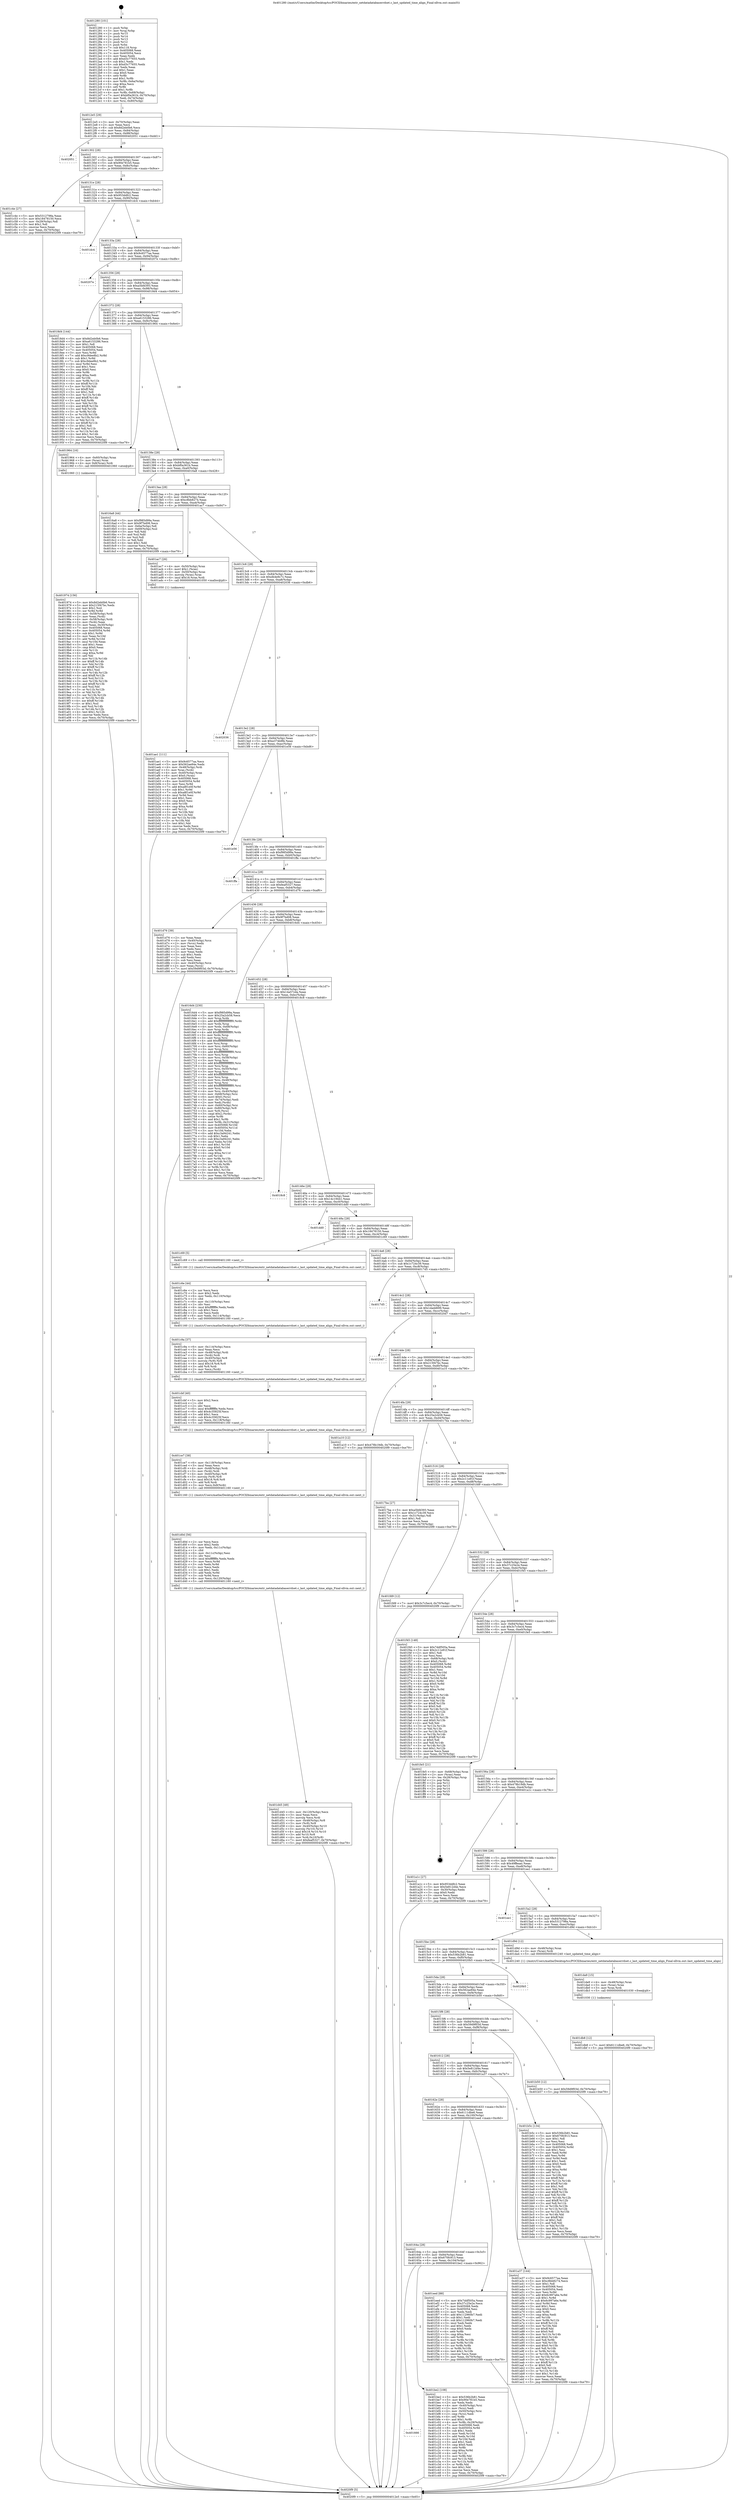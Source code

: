 digraph "0x401280" {
  label = "0x401280 (/mnt/c/Users/mathe/Desktop/tcc/POCII/binaries/extr_netdatadatabaserrdset.c_last_updated_time_align_Final-ollvm.out::main(0))"
  labelloc = "t"
  node[shape=record]

  Entry [label="",width=0.3,height=0.3,shape=circle,fillcolor=black,style=filled]
  "0x4012e5" [label="{
     0x4012e5 [29]\l
     | [instrs]\l
     &nbsp;&nbsp;0x4012e5 \<+3\>: mov -0x70(%rbp),%eax\l
     &nbsp;&nbsp;0x4012e8 \<+2\>: mov %eax,%ecx\l
     &nbsp;&nbsp;0x4012ea \<+6\>: sub $0x8d2eb0b6,%ecx\l
     &nbsp;&nbsp;0x4012f0 \<+6\>: mov %eax,-0x84(%rbp)\l
     &nbsp;&nbsp;0x4012f6 \<+6\>: mov %ecx,-0x88(%rbp)\l
     &nbsp;&nbsp;0x4012fc \<+6\>: je 0000000000402051 \<main+0xdd1\>\l
  }"]
  "0x402051" [label="{
     0x402051\l
  }", style=dashed]
  "0x401302" [label="{
     0x401302 [28]\l
     | [instrs]\l
     &nbsp;&nbsp;0x401302 \<+5\>: jmp 0000000000401307 \<main+0x87\>\l
     &nbsp;&nbsp;0x401307 \<+6\>: mov -0x84(%rbp),%eax\l
     &nbsp;&nbsp;0x40130d \<+5\>: sub $0x90e781b5,%eax\l
     &nbsp;&nbsp;0x401312 \<+6\>: mov %eax,-0x8c(%rbp)\l
     &nbsp;&nbsp;0x401318 \<+6\>: je 0000000000401c4e \<main+0x9ce\>\l
  }"]
  Exit [label="",width=0.3,height=0.3,shape=circle,fillcolor=black,style=filled,peripheries=2]
  "0x401c4e" [label="{
     0x401c4e [27]\l
     | [instrs]\l
     &nbsp;&nbsp;0x401c4e \<+5\>: mov $0x5312798a,%eax\l
     &nbsp;&nbsp;0x401c53 \<+5\>: mov $0x18478150,%ecx\l
     &nbsp;&nbsp;0x401c58 \<+3\>: mov -0x29(%rbp),%dl\l
     &nbsp;&nbsp;0x401c5b \<+3\>: test $0x1,%dl\l
     &nbsp;&nbsp;0x401c5e \<+3\>: cmovne %ecx,%eax\l
     &nbsp;&nbsp;0x401c61 \<+3\>: mov %eax,-0x70(%rbp)\l
     &nbsp;&nbsp;0x401c64 \<+5\>: jmp 00000000004020f9 \<main+0xe79\>\l
  }"]
  "0x40131e" [label="{
     0x40131e [28]\l
     | [instrs]\l
     &nbsp;&nbsp;0x40131e \<+5\>: jmp 0000000000401323 \<main+0xa3\>\l
     &nbsp;&nbsp;0x401323 \<+6\>: mov -0x84(%rbp),%eax\l
     &nbsp;&nbsp;0x401329 \<+5\>: sub $0x953ddfc2,%eax\l
     &nbsp;&nbsp;0x40132e \<+6\>: mov %eax,-0x90(%rbp)\l
     &nbsp;&nbsp;0x401334 \<+6\>: je 0000000000401dc4 \<main+0xb44\>\l
  }"]
  "0x401db8" [label="{
     0x401db8 [12]\l
     | [instrs]\l
     &nbsp;&nbsp;0x401db8 \<+7\>: movl $0x6111dbe6,-0x70(%rbp)\l
     &nbsp;&nbsp;0x401dbf \<+5\>: jmp 00000000004020f9 \<main+0xe79\>\l
  }"]
  "0x401dc4" [label="{
     0x401dc4\l
  }", style=dashed]
  "0x40133a" [label="{
     0x40133a [28]\l
     | [instrs]\l
     &nbsp;&nbsp;0x40133a \<+5\>: jmp 000000000040133f \<main+0xbf\>\l
     &nbsp;&nbsp;0x40133f \<+6\>: mov -0x84(%rbp),%eax\l
     &nbsp;&nbsp;0x401345 \<+5\>: sub $0x9c6577aa,%eax\l
     &nbsp;&nbsp;0x40134a \<+6\>: mov %eax,-0x94(%rbp)\l
     &nbsp;&nbsp;0x401350 \<+6\>: je 000000000040207e \<main+0xdfe\>\l
  }"]
  "0x401da9" [label="{
     0x401da9 [15]\l
     | [instrs]\l
     &nbsp;&nbsp;0x401da9 \<+4\>: mov -0x48(%rbp),%rax\l
     &nbsp;&nbsp;0x401dad \<+3\>: mov (%rax),%rax\l
     &nbsp;&nbsp;0x401db0 \<+3\>: mov %rax,%rdi\l
     &nbsp;&nbsp;0x401db3 \<+5\>: call 0000000000401030 \<free@plt\>\l
     | [calls]\l
     &nbsp;&nbsp;0x401030 \{1\} (unknown)\l
  }"]
  "0x40207e" [label="{
     0x40207e\l
  }", style=dashed]
  "0x401356" [label="{
     0x401356 [28]\l
     | [instrs]\l
     &nbsp;&nbsp;0x401356 \<+5\>: jmp 000000000040135b \<main+0xdb\>\l
     &nbsp;&nbsp;0x40135b \<+6\>: mov -0x84(%rbp),%eax\l
     &nbsp;&nbsp;0x401361 \<+5\>: sub $0xa5bfd393,%eax\l
     &nbsp;&nbsp;0x401366 \<+6\>: mov %eax,-0x98(%rbp)\l
     &nbsp;&nbsp;0x40136c \<+6\>: je 00000000004018d4 \<main+0x654\>\l
  }"]
  "0x401d45" [label="{
     0x401d45 [49]\l
     | [instrs]\l
     &nbsp;&nbsp;0x401d45 \<+6\>: mov -0x120(%rbp),%ecx\l
     &nbsp;&nbsp;0x401d4b \<+3\>: imul %eax,%ecx\l
     &nbsp;&nbsp;0x401d4e \<+3\>: movslq %ecx,%rdi\l
     &nbsp;&nbsp;0x401d51 \<+4\>: mov -0x48(%rbp),%r8\l
     &nbsp;&nbsp;0x401d55 \<+3\>: mov (%r8),%r8\l
     &nbsp;&nbsp;0x401d58 \<+4\>: mov -0x40(%rbp),%r10\l
     &nbsp;&nbsp;0x401d5c \<+3\>: movslq (%r10),%r10\l
     &nbsp;&nbsp;0x401d5f \<+4\>: imul $0x18,%r10,%r10\l
     &nbsp;&nbsp;0x401d63 \<+3\>: add %r10,%r8\l
     &nbsp;&nbsp;0x401d66 \<+4\>: mov %rdi,0x10(%r8)\l
     &nbsp;&nbsp;0x401d6a \<+7\>: movl $0xfeaf5327,-0x70(%rbp)\l
     &nbsp;&nbsp;0x401d71 \<+5\>: jmp 00000000004020f9 \<main+0xe79\>\l
  }"]
  "0x4018d4" [label="{
     0x4018d4 [144]\l
     | [instrs]\l
     &nbsp;&nbsp;0x4018d4 \<+5\>: mov $0x8d2eb0b6,%eax\l
     &nbsp;&nbsp;0x4018d9 \<+5\>: mov $0xa6153286,%ecx\l
     &nbsp;&nbsp;0x4018de \<+2\>: mov $0x1,%dl\l
     &nbsp;&nbsp;0x4018e0 \<+7\>: mov 0x405068,%esi\l
     &nbsp;&nbsp;0x4018e7 \<+7\>: mov 0x405054,%edi\l
     &nbsp;&nbsp;0x4018ee \<+3\>: mov %esi,%r8d\l
     &nbsp;&nbsp;0x4018f1 \<+7\>: add $0xc9dee8b2,%r8d\l
     &nbsp;&nbsp;0x4018f8 \<+4\>: sub $0x1,%r8d\l
     &nbsp;&nbsp;0x4018fc \<+7\>: sub $0xc9dee8b2,%r8d\l
     &nbsp;&nbsp;0x401903 \<+4\>: imul %r8d,%esi\l
     &nbsp;&nbsp;0x401907 \<+3\>: and $0x1,%esi\l
     &nbsp;&nbsp;0x40190a \<+3\>: cmp $0x0,%esi\l
     &nbsp;&nbsp;0x40190d \<+4\>: sete %r9b\l
     &nbsp;&nbsp;0x401911 \<+3\>: cmp $0xa,%edi\l
     &nbsp;&nbsp;0x401914 \<+4\>: setl %r10b\l
     &nbsp;&nbsp;0x401918 \<+3\>: mov %r9b,%r11b\l
     &nbsp;&nbsp;0x40191b \<+4\>: xor $0xff,%r11b\l
     &nbsp;&nbsp;0x40191f \<+3\>: mov %r10b,%bl\l
     &nbsp;&nbsp;0x401922 \<+3\>: xor $0xff,%bl\l
     &nbsp;&nbsp;0x401925 \<+3\>: xor $0x1,%dl\l
     &nbsp;&nbsp;0x401928 \<+3\>: mov %r11b,%r14b\l
     &nbsp;&nbsp;0x40192b \<+4\>: and $0xff,%r14b\l
     &nbsp;&nbsp;0x40192f \<+3\>: and %dl,%r9b\l
     &nbsp;&nbsp;0x401932 \<+3\>: mov %bl,%r15b\l
     &nbsp;&nbsp;0x401935 \<+4\>: and $0xff,%r15b\l
     &nbsp;&nbsp;0x401939 \<+3\>: and %dl,%r10b\l
     &nbsp;&nbsp;0x40193c \<+3\>: or %r9b,%r14b\l
     &nbsp;&nbsp;0x40193f \<+3\>: or %r10b,%r15b\l
     &nbsp;&nbsp;0x401942 \<+3\>: xor %r15b,%r14b\l
     &nbsp;&nbsp;0x401945 \<+3\>: or %bl,%r11b\l
     &nbsp;&nbsp;0x401948 \<+4\>: xor $0xff,%r11b\l
     &nbsp;&nbsp;0x40194c \<+3\>: or $0x1,%dl\l
     &nbsp;&nbsp;0x40194f \<+3\>: and %dl,%r11b\l
     &nbsp;&nbsp;0x401952 \<+3\>: or %r11b,%r14b\l
     &nbsp;&nbsp;0x401955 \<+4\>: test $0x1,%r14b\l
     &nbsp;&nbsp;0x401959 \<+3\>: cmovne %ecx,%eax\l
     &nbsp;&nbsp;0x40195c \<+3\>: mov %eax,-0x70(%rbp)\l
     &nbsp;&nbsp;0x40195f \<+5\>: jmp 00000000004020f9 \<main+0xe79\>\l
  }"]
  "0x401372" [label="{
     0x401372 [28]\l
     | [instrs]\l
     &nbsp;&nbsp;0x401372 \<+5\>: jmp 0000000000401377 \<main+0xf7\>\l
     &nbsp;&nbsp;0x401377 \<+6\>: mov -0x84(%rbp),%eax\l
     &nbsp;&nbsp;0x40137d \<+5\>: sub $0xa6153286,%eax\l
     &nbsp;&nbsp;0x401382 \<+6\>: mov %eax,-0x9c(%rbp)\l
     &nbsp;&nbsp;0x401388 \<+6\>: je 0000000000401964 \<main+0x6e4\>\l
  }"]
  "0x401d0d" [label="{
     0x401d0d [56]\l
     | [instrs]\l
     &nbsp;&nbsp;0x401d0d \<+2\>: xor %ecx,%ecx\l
     &nbsp;&nbsp;0x401d0f \<+5\>: mov $0x2,%edx\l
     &nbsp;&nbsp;0x401d14 \<+6\>: mov %edx,-0x11c(%rbp)\l
     &nbsp;&nbsp;0x401d1a \<+1\>: cltd\l
     &nbsp;&nbsp;0x401d1b \<+6\>: mov -0x11c(%rbp),%esi\l
     &nbsp;&nbsp;0x401d21 \<+2\>: idiv %esi\l
     &nbsp;&nbsp;0x401d23 \<+6\>: imul $0xfffffffe,%edx,%edx\l
     &nbsp;&nbsp;0x401d29 \<+3\>: mov %ecx,%r9d\l
     &nbsp;&nbsp;0x401d2c \<+3\>: sub %edx,%r9d\l
     &nbsp;&nbsp;0x401d2f \<+2\>: mov %ecx,%edx\l
     &nbsp;&nbsp;0x401d31 \<+3\>: sub $0x1,%edx\l
     &nbsp;&nbsp;0x401d34 \<+3\>: add %edx,%r9d\l
     &nbsp;&nbsp;0x401d37 \<+3\>: sub %r9d,%ecx\l
     &nbsp;&nbsp;0x401d3a \<+6\>: mov %ecx,-0x120(%rbp)\l
     &nbsp;&nbsp;0x401d40 \<+5\>: call 0000000000401160 \<next_i\>\l
     | [calls]\l
     &nbsp;&nbsp;0x401160 \{1\} (/mnt/c/Users/mathe/Desktop/tcc/POCII/binaries/extr_netdatadatabaserrdset.c_last_updated_time_align_Final-ollvm.out::next_i)\l
  }"]
  "0x401964" [label="{
     0x401964 [16]\l
     | [instrs]\l
     &nbsp;&nbsp;0x401964 \<+4\>: mov -0x60(%rbp),%rax\l
     &nbsp;&nbsp;0x401968 \<+3\>: mov (%rax),%rax\l
     &nbsp;&nbsp;0x40196b \<+4\>: mov 0x8(%rax),%rdi\l
     &nbsp;&nbsp;0x40196f \<+5\>: call 0000000000401060 \<atoi@plt\>\l
     | [calls]\l
     &nbsp;&nbsp;0x401060 \{1\} (unknown)\l
  }"]
  "0x40138e" [label="{
     0x40138e [28]\l
     | [instrs]\l
     &nbsp;&nbsp;0x40138e \<+5\>: jmp 0000000000401393 \<main+0x113\>\l
     &nbsp;&nbsp;0x401393 \<+6\>: mov -0x84(%rbp),%eax\l
     &nbsp;&nbsp;0x401399 \<+5\>: sub $0xbf0a361b,%eax\l
     &nbsp;&nbsp;0x40139e \<+6\>: mov %eax,-0xa0(%rbp)\l
     &nbsp;&nbsp;0x4013a4 \<+6\>: je 00000000004016a8 \<main+0x428\>\l
  }"]
  "0x401ce7" [label="{
     0x401ce7 [38]\l
     | [instrs]\l
     &nbsp;&nbsp;0x401ce7 \<+6\>: mov -0x118(%rbp),%ecx\l
     &nbsp;&nbsp;0x401ced \<+3\>: imul %eax,%ecx\l
     &nbsp;&nbsp;0x401cf0 \<+4\>: mov -0x48(%rbp),%rdi\l
     &nbsp;&nbsp;0x401cf4 \<+3\>: mov (%rdi),%rdi\l
     &nbsp;&nbsp;0x401cf7 \<+4\>: mov -0x40(%rbp),%r8\l
     &nbsp;&nbsp;0x401cfb \<+3\>: movslq (%r8),%r8\l
     &nbsp;&nbsp;0x401cfe \<+4\>: imul $0x18,%r8,%r8\l
     &nbsp;&nbsp;0x401d02 \<+3\>: add %r8,%rdi\l
     &nbsp;&nbsp;0x401d05 \<+3\>: mov %ecx,0x8(%rdi)\l
     &nbsp;&nbsp;0x401d08 \<+5\>: call 0000000000401160 \<next_i\>\l
     | [calls]\l
     &nbsp;&nbsp;0x401160 \{1\} (/mnt/c/Users/mathe/Desktop/tcc/POCII/binaries/extr_netdatadatabaserrdset.c_last_updated_time_align_Final-ollvm.out::next_i)\l
  }"]
  "0x4016a8" [label="{
     0x4016a8 [44]\l
     | [instrs]\l
     &nbsp;&nbsp;0x4016a8 \<+5\>: mov $0xf985d99a,%eax\l
     &nbsp;&nbsp;0x4016ad \<+5\>: mov $0x9f7bd08,%ecx\l
     &nbsp;&nbsp;0x4016b2 \<+3\>: mov -0x6a(%rbp),%dl\l
     &nbsp;&nbsp;0x4016b5 \<+4\>: mov -0x69(%rbp),%sil\l
     &nbsp;&nbsp;0x4016b9 \<+3\>: mov %dl,%dil\l
     &nbsp;&nbsp;0x4016bc \<+3\>: and %sil,%dil\l
     &nbsp;&nbsp;0x4016bf \<+3\>: xor %sil,%dl\l
     &nbsp;&nbsp;0x4016c2 \<+3\>: or %dl,%dil\l
     &nbsp;&nbsp;0x4016c5 \<+4\>: test $0x1,%dil\l
     &nbsp;&nbsp;0x4016c9 \<+3\>: cmovne %ecx,%eax\l
     &nbsp;&nbsp;0x4016cc \<+3\>: mov %eax,-0x70(%rbp)\l
     &nbsp;&nbsp;0x4016cf \<+5\>: jmp 00000000004020f9 \<main+0xe79\>\l
  }"]
  "0x4013aa" [label="{
     0x4013aa [28]\l
     | [instrs]\l
     &nbsp;&nbsp;0x4013aa \<+5\>: jmp 00000000004013af \<main+0x12f\>\l
     &nbsp;&nbsp;0x4013af \<+6\>: mov -0x84(%rbp),%eax\l
     &nbsp;&nbsp;0x4013b5 \<+5\>: sub $0xc8bb8274,%eax\l
     &nbsp;&nbsp;0x4013ba \<+6\>: mov %eax,-0xa4(%rbp)\l
     &nbsp;&nbsp;0x4013c0 \<+6\>: je 0000000000401ac7 \<main+0x847\>\l
  }"]
  "0x4020f9" [label="{
     0x4020f9 [5]\l
     | [instrs]\l
     &nbsp;&nbsp;0x4020f9 \<+5\>: jmp 00000000004012e5 \<main+0x65\>\l
  }"]
  "0x401280" [label="{
     0x401280 [101]\l
     | [instrs]\l
     &nbsp;&nbsp;0x401280 \<+1\>: push %rbp\l
     &nbsp;&nbsp;0x401281 \<+3\>: mov %rsp,%rbp\l
     &nbsp;&nbsp;0x401284 \<+2\>: push %r15\l
     &nbsp;&nbsp;0x401286 \<+2\>: push %r14\l
     &nbsp;&nbsp;0x401288 \<+2\>: push %r13\l
     &nbsp;&nbsp;0x40128a \<+2\>: push %r12\l
     &nbsp;&nbsp;0x40128c \<+1\>: push %rbx\l
     &nbsp;&nbsp;0x40128d \<+7\>: sub $0x118,%rsp\l
     &nbsp;&nbsp;0x401294 \<+7\>: mov 0x405068,%eax\l
     &nbsp;&nbsp;0x40129b \<+7\>: mov 0x405054,%ecx\l
     &nbsp;&nbsp;0x4012a2 \<+2\>: mov %eax,%edx\l
     &nbsp;&nbsp;0x4012a4 \<+6\>: add $0xd3c77655,%edx\l
     &nbsp;&nbsp;0x4012aa \<+3\>: sub $0x1,%edx\l
     &nbsp;&nbsp;0x4012ad \<+6\>: sub $0xd3c77655,%edx\l
     &nbsp;&nbsp;0x4012b3 \<+3\>: imul %edx,%eax\l
     &nbsp;&nbsp;0x4012b6 \<+3\>: and $0x1,%eax\l
     &nbsp;&nbsp;0x4012b9 \<+3\>: cmp $0x0,%eax\l
     &nbsp;&nbsp;0x4012bc \<+4\>: sete %r8b\l
     &nbsp;&nbsp;0x4012c0 \<+4\>: and $0x1,%r8b\l
     &nbsp;&nbsp;0x4012c4 \<+4\>: mov %r8b,-0x6a(%rbp)\l
     &nbsp;&nbsp;0x4012c8 \<+3\>: cmp $0xa,%ecx\l
     &nbsp;&nbsp;0x4012cb \<+4\>: setl %r8b\l
     &nbsp;&nbsp;0x4012cf \<+4\>: and $0x1,%r8b\l
     &nbsp;&nbsp;0x4012d3 \<+4\>: mov %r8b,-0x69(%rbp)\l
     &nbsp;&nbsp;0x4012d7 \<+7\>: movl $0xbf0a361b,-0x70(%rbp)\l
     &nbsp;&nbsp;0x4012de \<+3\>: mov %edi,-0x74(%rbp)\l
     &nbsp;&nbsp;0x4012e1 \<+4\>: mov %rsi,-0x80(%rbp)\l
  }"]
  "0x401cbf" [label="{
     0x401cbf [40]\l
     | [instrs]\l
     &nbsp;&nbsp;0x401cbf \<+5\>: mov $0x2,%ecx\l
     &nbsp;&nbsp;0x401cc4 \<+1\>: cltd\l
     &nbsp;&nbsp;0x401cc5 \<+2\>: idiv %ecx\l
     &nbsp;&nbsp;0x401cc7 \<+6\>: imul $0xfffffffe,%edx,%ecx\l
     &nbsp;&nbsp;0x401ccd \<+6\>: add $0x4c35825f,%ecx\l
     &nbsp;&nbsp;0x401cd3 \<+3\>: add $0x1,%ecx\l
     &nbsp;&nbsp;0x401cd6 \<+6\>: sub $0x4c35825f,%ecx\l
     &nbsp;&nbsp;0x401cdc \<+6\>: mov %ecx,-0x118(%rbp)\l
     &nbsp;&nbsp;0x401ce2 \<+5\>: call 0000000000401160 \<next_i\>\l
     | [calls]\l
     &nbsp;&nbsp;0x401160 \{1\} (/mnt/c/Users/mathe/Desktop/tcc/POCII/binaries/extr_netdatadatabaserrdset.c_last_updated_time_align_Final-ollvm.out::next_i)\l
  }"]
  "0x401ac7" [label="{
     0x401ac7 [26]\l
     | [instrs]\l
     &nbsp;&nbsp;0x401ac7 \<+4\>: mov -0x50(%rbp),%rax\l
     &nbsp;&nbsp;0x401acb \<+6\>: movl $0x1,(%rax)\l
     &nbsp;&nbsp;0x401ad1 \<+4\>: mov -0x50(%rbp),%rax\l
     &nbsp;&nbsp;0x401ad5 \<+3\>: movslq (%rax),%rax\l
     &nbsp;&nbsp;0x401ad8 \<+4\>: imul $0x18,%rax,%rdi\l
     &nbsp;&nbsp;0x401adc \<+5\>: call 0000000000401050 \<malloc@plt\>\l
     | [calls]\l
     &nbsp;&nbsp;0x401050 \{1\} (unknown)\l
  }"]
  "0x4013c6" [label="{
     0x4013c6 [28]\l
     | [instrs]\l
     &nbsp;&nbsp;0x4013c6 \<+5\>: jmp 00000000004013cb \<main+0x14b\>\l
     &nbsp;&nbsp;0x4013cb \<+6\>: mov -0x84(%rbp),%eax\l
     &nbsp;&nbsp;0x4013d1 \<+5\>: sub $0xdb4e9c7c,%eax\l
     &nbsp;&nbsp;0x4013d6 \<+6\>: mov %eax,-0xa8(%rbp)\l
     &nbsp;&nbsp;0x4013dc \<+6\>: je 0000000000402036 \<main+0xdb6\>\l
  }"]
  "0x401c9a" [label="{
     0x401c9a [37]\l
     | [instrs]\l
     &nbsp;&nbsp;0x401c9a \<+6\>: mov -0x114(%rbp),%ecx\l
     &nbsp;&nbsp;0x401ca0 \<+3\>: imul %eax,%ecx\l
     &nbsp;&nbsp;0x401ca3 \<+4\>: mov -0x48(%rbp),%rdi\l
     &nbsp;&nbsp;0x401ca7 \<+3\>: mov (%rdi),%rdi\l
     &nbsp;&nbsp;0x401caa \<+4\>: mov -0x40(%rbp),%r8\l
     &nbsp;&nbsp;0x401cae \<+3\>: movslq (%r8),%r8\l
     &nbsp;&nbsp;0x401cb1 \<+4\>: imul $0x18,%r8,%r8\l
     &nbsp;&nbsp;0x401cb5 \<+3\>: add %r8,%rdi\l
     &nbsp;&nbsp;0x401cb8 \<+2\>: mov %ecx,(%rdi)\l
     &nbsp;&nbsp;0x401cba \<+5\>: call 0000000000401160 \<next_i\>\l
     | [calls]\l
     &nbsp;&nbsp;0x401160 \{1\} (/mnt/c/Users/mathe/Desktop/tcc/POCII/binaries/extr_netdatadatabaserrdset.c_last_updated_time_align_Final-ollvm.out::next_i)\l
  }"]
  "0x402036" [label="{
     0x402036\l
  }", style=dashed]
  "0x4013e2" [label="{
     0x4013e2 [28]\l
     | [instrs]\l
     &nbsp;&nbsp;0x4013e2 \<+5\>: jmp 00000000004013e7 \<main+0x167\>\l
     &nbsp;&nbsp;0x4013e7 \<+6\>: mov -0x84(%rbp),%eax\l
     &nbsp;&nbsp;0x4013ed \<+5\>: sub $0xe374b9fe,%eax\l
     &nbsp;&nbsp;0x4013f2 \<+6\>: mov %eax,-0xac(%rbp)\l
     &nbsp;&nbsp;0x4013f8 \<+6\>: je 0000000000401e56 \<main+0xbd6\>\l
  }"]
  "0x401c6e" [label="{
     0x401c6e [44]\l
     | [instrs]\l
     &nbsp;&nbsp;0x401c6e \<+2\>: xor %ecx,%ecx\l
     &nbsp;&nbsp;0x401c70 \<+5\>: mov $0x2,%edx\l
     &nbsp;&nbsp;0x401c75 \<+6\>: mov %edx,-0x110(%rbp)\l
     &nbsp;&nbsp;0x401c7b \<+1\>: cltd\l
     &nbsp;&nbsp;0x401c7c \<+6\>: mov -0x110(%rbp),%esi\l
     &nbsp;&nbsp;0x401c82 \<+2\>: idiv %esi\l
     &nbsp;&nbsp;0x401c84 \<+6\>: imul $0xfffffffe,%edx,%edx\l
     &nbsp;&nbsp;0x401c8a \<+3\>: sub $0x1,%ecx\l
     &nbsp;&nbsp;0x401c8d \<+2\>: sub %ecx,%edx\l
     &nbsp;&nbsp;0x401c8f \<+6\>: mov %edx,-0x114(%rbp)\l
     &nbsp;&nbsp;0x401c95 \<+5\>: call 0000000000401160 \<next_i\>\l
     | [calls]\l
     &nbsp;&nbsp;0x401160 \{1\} (/mnt/c/Users/mathe/Desktop/tcc/POCII/binaries/extr_netdatadatabaserrdset.c_last_updated_time_align_Final-ollvm.out::next_i)\l
  }"]
  "0x401e56" [label="{
     0x401e56\l
  }", style=dashed]
  "0x4013fe" [label="{
     0x4013fe [28]\l
     | [instrs]\l
     &nbsp;&nbsp;0x4013fe \<+5\>: jmp 0000000000401403 \<main+0x183\>\l
     &nbsp;&nbsp;0x401403 \<+6\>: mov -0x84(%rbp),%eax\l
     &nbsp;&nbsp;0x401409 \<+5\>: sub $0xf985d99a,%eax\l
     &nbsp;&nbsp;0x40140e \<+6\>: mov %eax,-0xb0(%rbp)\l
     &nbsp;&nbsp;0x401414 \<+6\>: je 0000000000401ffa \<main+0xd7a\>\l
  }"]
  "0x401666" [label="{
     0x401666\l
  }", style=dashed]
  "0x401ffa" [label="{
     0x401ffa\l
  }", style=dashed]
  "0x40141a" [label="{
     0x40141a [28]\l
     | [instrs]\l
     &nbsp;&nbsp;0x40141a \<+5\>: jmp 000000000040141f \<main+0x19f\>\l
     &nbsp;&nbsp;0x40141f \<+6\>: mov -0x84(%rbp),%eax\l
     &nbsp;&nbsp;0x401425 \<+5\>: sub $0xfeaf5327,%eax\l
     &nbsp;&nbsp;0x40142a \<+6\>: mov %eax,-0xb4(%rbp)\l
     &nbsp;&nbsp;0x401430 \<+6\>: je 0000000000401d76 \<main+0xaf6\>\l
  }"]
  "0x401be2" [label="{
     0x401be2 [108]\l
     | [instrs]\l
     &nbsp;&nbsp;0x401be2 \<+5\>: mov $0x536b2b81,%eax\l
     &nbsp;&nbsp;0x401be7 \<+5\>: mov $0x90e781b5,%ecx\l
     &nbsp;&nbsp;0x401bec \<+2\>: xor %edx,%edx\l
     &nbsp;&nbsp;0x401bee \<+4\>: mov -0x40(%rbp),%rsi\l
     &nbsp;&nbsp;0x401bf2 \<+2\>: mov (%rsi),%edi\l
     &nbsp;&nbsp;0x401bf4 \<+4\>: mov -0x50(%rbp),%rsi\l
     &nbsp;&nbsp;0x401bf8 \<+2\>: cmp (%rsi),%edi\l
     &nbsp;&nbsp;0x401bfa \<+4\>: setl %r8b\l
     &nbsp;&nbsp;0x401bfe \<+4\>: and $0x1,%r8b\l
     &nbsp;&nbsp;0x401c02 \<+4\>: mov %r8b,-0x29(%rbp)\l
     &nbsp;&nbsp;0x401c06 \<+7\>: mov 0x405068,%edi\l
     &nbsp;&nbsp;0x401c0d \<+8\>: mov 0x405054,%r9d\l
     &nbsp;&nbsp;0x401c15 \<+3\>: sub $0x1,%edx\l
     &nbsp;&nbsp;0x401c18 \<+3\>: mov %edi,%r10d\l
     &nbsp;&nbsp;0x401c1b \<+3\>: add %edx,%r10d\l
     &nbsp;&nbsp;0x401c1e \<+4\>: imul %r10d,%edi\l
     &nbsp;&nbsp;0x401c22 \<+3\>: and $0x1,%edi\l
     &nbsp;&nbsp;0x401c25 \<+3\>: cmp $0x0,%edi\l
     &nbsp;&nbsp;0x401c28 \<+4\>: sete %r8b\l
     &nbsp;&nbsp;0x401c2c \<+4\>: cmp $0xa,%r9d\l
     &nbsp;&nbsp;0x401c30 \<+4\>: setl %r11b\l
     &nbsp;&nbsp;0x401c34 \<+3\>: mov %r8b,%bl\l
     &nbsp;&nbsp;0x401c37 \<+3\>: and %r11b,%bl\l
     &nbsp;&nbsp;0x401c3a \<+3\>: xor %r11b,%r8b\l
     &nbsp;&nbsp;0x401c3d \<+3\>: or %r8b,%bl\l
     &nbsp;&nbsp;0x401c40 \<+3\>: test $0x1,%bl\l
     &nbsp;&nbsp;0x401c43 \<+3\>: cmovne %ecx,%eax\l
     &nbsp;&nbsp;0x401c46 \<+3\>: mov %eax,-0x70(%rbp)\l
     &nbsp;&nbsp;0x401c49 \<+5\>: jmp 00000000004020f9 \<main+0xe79\>\l
  }"]
  "0x401d76" [label="{
     0x401d76 [39]\l
     | [instrs]\l
     &nbsp;&nbsp;0x401d76 \<+2\>: xor %eax,%eax\l
     &nbsp;&nbsp;0x401d78 \<+4\>: mov -0x40(%rbp),%rcx\l
     &nbsp;&nbsp;0x401d7c \<+2\>: mov (%rcx),%edx\l
     &nbsp;&nbsp;0x401d7e \<+2\>: mov %eax,%esi\l
     &nbsp;&nbsp;0x401d80 \<+2\>: sub %edx,%esi\l
     &nbsp;&nbsp;0x401d82 \<+2\>: mov %eax,%edx\l
     &nbsp;&nbsp;0x401d84 \<+3\>: sub $0x1,%edx\l
     &nbsp;&nbsp;0x401d87 \<+2\>: add %edx,%esi\l
     &nbsp;&nbsp;0x401d89 \<+2\>: sub %esi,%eax\l
     &nbsp;&nbsp;0x401d8b \<+4\>: mov -0x40(%rbp),%rcx\l
     &nbsp;&nbsp;0x401d8f \<+2\>: mov %eax,(%rcx)\l
     &nbsp;&nbsp;0x401d91 \<+7\>: movl $0x59d9f03d,-0x70(%rbp)\l
     &nbsp;&nbsp;0x401d98 \<+5\>: jmp 00000000004020f9 \<main+0xe79\>\l
  }"]
  "0x401436" [label="{
     0x401436 [28]\l
     | [instrs]\l
     &nbsp;&nbsp;0x401436 \<+5\>: jmp 000000000040143b \<main+0x1bb\>\l
     &nbsp;&nbsp;0x40143b \<+6\>: mov -0x84(%rbp),%eax\l
     &nbsp;&nbsp;0x401441 \<+5\>: sub $0x9f7bd08,%eax\l
     &nbsp;&nbsp;0x401446 \<+6\>: mov %eax,-0xb8(%rbp)\l
     &nbsp;&nbsp;0x40144c \<+6\>: je 00000000004016d4 \<main+0x454\>\l
  }"]
  "0x40164a" [label="{
     0x40164a [28]\l
     | [instrs]\l
     &nbsp;&nbsp;0x40164a \<+5\>: jmp 000000000040164f \<main+0x3cf\>\l
     &nbsp;&nbsp;0x40164f \<+6\>: mov -0x84(%rbp),%eax\l
     &nbsp;&nbsp;0x401655 \<+5\>: sub $0x670fc913,%eax\l
     &nbsp;&nbsp;0x40165a \<+6\>: mov %eax,-0x104(%rbp)\l
     &nbsp;&nbsp;0x401660 \<+6\>: je 0000000000401be2 \<main+0x962\>\l
  }"]
  "0x4016d4" [label="{
     0x4016d4 [230]\l
     | [instrs]\l
     &nbsp;&nbsp;0x4016d4 \<+5\>: mov $0xf985d99a,%eax\l
     &nbsp;&nbsp;0x4016d9 \<+5\>: mov $0x25a2cb58,%ecx\l
     &nbsp;&nbsp;0x4016de \<+3\>: mov %rsp,%rdx\l
     &nbsp;&nbsp;0x4016e1 \<+4\>: add $0xfffffffffffffff0,%rdx\l
     &nbsp;&nbsp;0x4016e5 \<+3\>: mov %rdx,%rsp\l
     &nbsp;&nbsp;0x4016e8 \<+4\>: mov %rdx,-0x68(%rbp)\l
     &nbsp;&nbsp;0x4016ec \<+3\>: mov %rsp,%rdx\l
     &nbsp;&nbsp;0x4016ef \<+4\>: add $0xfffffffffffffff0,%rdx\l
     &nbsp;&nbsp;0x4016f3 \<+3\>: mov %rdx,%rsp\l
     &nbsp;&nbsp;0x4016f6 \<+3\>: mov %rsp,%rsi\l
     &nbsp;&nbsp;0x4016f9 \<+4\>: add $0xfffffffffffffff0,%rsi\l
     &nbsp;&nbsp;0x4016fd \<+3\>: mov %rsi,%rsp\l
     &nbsp;&nbsp;0x401700 \<+4\>: mov %rsi,-0x60(%rbp)\l
     &nbsp;&nbsp;0x401704 \<+3\>: mov %rsp,%rsi\l
     &nbsp;&nbsp;0x401707 \<+4\>: add $0xfffffffffffffff0,%rsi\l
     &nbsp;&nbsp;0x40170b \<+3\>: mov %rsi,%rsp\l
     &nbsp;&nbsp;0x40170e \<+4\>: mov %rsi,-0x58(%rbp)\l
     &nbsp;&nbsp;0x401712 \<+3\>: mov %rsp,%rsi\l
     &nbsp;&nbsp;0x401715 \<+4\>: add $0xfffffffffffffff0,%rsi\l
     &nbsp;&nbsp;0x401719 \<+3\>: mov %rsi,%rsp\l
     &nbsp;&nbsp;0x40171c \<+4\>: mov %rsi,-0x50(%rbp)\l
     &nbsp;&nbsp;0x401720 \<+3\>: mov %rsp,%rsi\l
     &nbsp;&nbsp;0x401723 \<+4\>: add $0xfffffffffffffff0,%rsi\l
     &nbsp;&nbsp;0x401727 \<+3\>: mov %rsi,%rsp\l
     &nbsp;&nbsp;0x40172a \<+4\>: mov %rsi,-0x48(%rbp)\l
     &nbsp;&nbsp;0x40172e \<+3\>: mov %rsp,%rsi\l
     &nbsp;&nbsp;0x401731 \<+4\>: add $0xfffffffffffffff0,%rsi\l
     &nbsp;&nbsp;0x401735 \<+3\>: mov %rsi,%rsp\l
     &nbsp;&nbsp;0x401738 \<+4\>: mov %rsi,-0x40(%rbp)\l
     &nbsp;&nbsp;0x40173c \<+4\>: mov -0x68(%rbp),%rsi\l
     &nbsp;&nbsp;0x401740 \<+6\>: movl $0x0,(%rsi)\l
     &nbsp;&nbsp;0x401746 \<+3\>: mov -0x74(%rbp),%edi\l
     &nbsp;&nbsp;0x401749 \<+2\>: mov %edi,(%rdx)\l
     &nbsp;&nbsp;0x40174b \<+4\>: mov -0x60(%rbp),%rsi\l
     &nbsp;&nbsp;0x40174f \<+4\>: mov -0x80(%rbp),%r8\l
     &nbsp;&nbsp;0x401753 \<+3\>: mov %r8,(%rsi)\l
     &nbsp;&nbsp;0x401756 \<+3\>: cmpl $0x2,(%rdx)\l
     &nbsp;&nbsp;0x401759 \<+4\>: setne %r9b\l
     &nbsp;&nbsp;0x40175d \<+4\>: and $0x1,%r9b\l
     &nbsp;&nbsp;0x401761 \<+4\>: mov %r9b,-0x31(%rbp)\l
     &nbsp;&nbsp;0x401765 \<+8\>: mov 0x405068,%r10d\l
     &nbsp;&nbsp;0x40176d \<+8\>: mov 0x405054,%r11d\l
     &nbsp;&nbsp;0x401775 \<+3\>: mov %r10d,%ebx\l
     &nbsp;&nbsp;0x401778 \<+6\>: add $0xc3a94241,%ebx\l
     &nbsp;&nbsp;0x40177e \<+3\>: sub $0x1,%ebx\l
     &nbsp;&nbsp;0x401781 \<+6\>: sub $0xc3a94241,%ebx\l
     &nbsp;&nbsp;0x401787 \<+4\>: imul %ebx,%r10d\l
     &nbsp;&nbsp;0x40178b \<+4\>: and $0x1,%r10d\l
     &nbsp;&nbsp;0x40178f \<+4\>: cmp $0x0,%r10d\l
     &nbsp;&nbsp;0x401793 \<+4\>: sete %r9b\l
     &nbsp;&nbsp;0x401797 \<+4\>: cmp $0xa,%r11d\l
     &nbsp;&nbsp;0x40179b \<+4\>: setl %r14b\l
     &nbsp;&nbsp;0x40179f \<+3\>: mov %r9b,%r15b\l
     &nbsp;&nbsp;0x4017a2 \<+3\>: and %r14b,%r15b\l
     &nbsp;&nbsp;0x4017a5 \<+3\>: xor %r14b,%r9b\l
     &nbsp;&nbsp;0x4017a8 \<+3\>: or %r9b,%r15b\l
     &nbsp;&nbsp;0x4017ab \<+4\>: test $0x1,%r15b\l
     &nbsp;&nbsp;0x4017af \<+3\>: cmovne %ecx,%eax\l
     &nbsp;&nbsp;0x4017b2 \<+3\>: mov %eax,-0x70(%rbp)\l
     &nbsp;&nbsp;0x4017b5 \<+5\>: jmp 00000000004020f9 \<main+0xe79\>\l
  }"]
  "0x401452" [label="{
     0x401452 [28]\l
     | [instrs]\l
     &nbsp;&nbsp;0x401452 \<+5\>: jmp 0000000000401457 \<main+0x1d7\>\l
     &nbsp;&nbsp;0x401457 \<+6\>: mov -0x84(%rbp),%eax\l
     &nbsp;&nbsp;0x40145d \<+5\>: sub $0x14a57cda,%eax\l
     &nbsp;&nbsp;0x401462 \<+6\>: mov %eax,-0xbc(%rbp)\l
     &nbsp;&nbsp;0x401468 \<+6\>: je 00000000004018c8 \<main+0x648\>\l
  }"]
  "0x401eed" [label="{
     0x401eed [88]\l
     | [instrs]\l
     &nbsp;&nbsp;0x401eed \<+5\>: mov $0x7ddf505a,%eax\l
     &nbsp;&nbsp;0x401ef2 \<+5\>: mov $0x37c25e2e,%ecx\l
     &nbsp;&nbsp;0x401ef7 \<+7\>: mov 0x405068,%edx\l
     &nbsp;&nbsp;0x401efe \<+7\>: mov 0x405054,%esi\l
     &nbsp;&nbsp;0x401f05 \<+2\>: mov %edx,%edi\l
     &nbsp;&nbsp;0x401f07 \<+6\>: add $0x112960b7,%edi\l
     &nbsp;&nbsp;0x401f0d \<+3\>: sub $0x1,%edi\l
     &nbsp;&nbsp;0x401f10 \<+6\>: sub $0x112960b7,%edi\l
     &nbsp;&nbsp;0x401f16 \<+3\>: imul %edi,%edx\l
     &nbsp;&nbsp;0x401f19 \<+3\>: and $0x1,%edx\l
     &nbsp;&nbsp;0x401f1c \<+3\>: cmp $0x0,%edx\l
     &nbsp;&nbsp;0x401f1f \<+4\>: sete %r8b\l
     &nbsp;&nbsp;0x401f23 \<+3\>: cmp $0xa,%esi\l
     &nbsp;&nbsp;0x401f26 \<+4\>: setl %r9b\l
     &nbsp;&nbsp;0x401f2a \<+3\>: mov %r8b,%r10b\l
     &nbsp;&nbsp;0x401f2d \<+3\>: and %r9b,%r10b\l
     &nbsp;&nbsp;0x401f30 \<+3\>: xor %r9b,%r8b\l
     &nbsp;&nbsp;0x401f33 \<+3\>: or %r8b,%r10b\l
     &nbsp;&nbsp;0x401f36 \<+4\>: test $0x1,%r10b\l
     &nbsp;&nbsp;0x401f3a \<+3\>: cmovne %ecx,%eax\l
     &nbsp;&nbsp;0x401f3d \<+3\>: mov %eax,-0x70(%rbp)\l
     &nbsp;&nbsp;0x401f40 \<+5\>: jmp 00000000004020f9 \<main+0xe79\>\l
  }"]
  "0x4018c8" [label="{
     0x4018c8\l
  }", style=dashed]
  "0x40146e" [label="{
     0x40146e [28]\l
     | [instrs]\l
     &nbsp;&nbsp;0x40146e \<+5\>: jmp 0000000000401473 \<main+0x1f3\>\l
     &nbsp;&nbsp;0x401473 \<+6\>: mov -0x84(%rbp),%eax\l
     &nbsp;&nbsp;0x401479 \<+5\>: sub $0x14c19441,%eax\l
     &nbsp;&nbsp;0x40147e \<+6\>: mov %eax,-0xc0(%rbp)\l
     &nbsp;&nbsp;0x401484 \<+6\>: je 0000000000401dd0 \<main+0xb50\>\l
  }"]
  "0x401ae1" [label="{
     0x401ae1 [111]\l
     | [instrs]\l
     &nbsp;&nbsp;0x401ae1 \<+5\>: mov $0x9c6577aa,%ecx\l
     &nbsp;&nbsp;0x401ae6 \<+5\>: mov $0x562ae84e,%edx\l
     &nbsp;&nbsp;0x401aeb \<+4\>: mov -0x48(%rbp),%rdi\l
     &nbsp;&nbsp;0x401aef \<+3\>: mov %rax,(%rdi)\l
     &nbsp;&nbsp;0x401af2 \<+4\>: mov -0x40(%rbp),%rax\l
     &nbsp;&nbsp;0x401af6 \<+6\>: movl $0x0,(%rax)\l
     &nbsp;&nbsp;0x401afc \<+7\>: mov 0x405068,%esi\l
     &nbsp;&nbsp;0x401b03 \<+8\>: mov 0x405054,%r8d\l
     &nbsp;&nbsp;0x401b0b \<+3\>: mov %esi,%r9d\l
     &nbsp;&nbsp;0x401b0e \<+7\>: add $0xa8f1e0f,%r9d\l
     &nbsp;&nbsp;0x401b15 \<+4\>: sub $0x1,%r9d\l
     &nbsp;&nbsp;0x401b19 \<+7\>: sub $0xa8f1e0f,%r9d\l
     &nbsp;&nbsp;0x401b20 \<+4\>: imul %r9d,%esi\l
     &nbsp;&nbsp;0x401b24 \<+3\>: and $0x1,%esi\l
     &nbsp;&nbsp;0x401b27 \<+3\>: cmp $0x0,%esi\l
     &nbsp;&nbsp;0x401b2a \<+4\>: sete %r10b\l
     &nbsp;&nbsp;0x401b2e \<+4\>: cmp $0xa,%r8d\l
     &nbsp;&nbsp;0x401b32 \<+4\>: setl %r11b\l
     &nbsp;&nbsp;0x401b36 \<+3\>: mov %r10b,%bl\l
     &nbsp;&nbsp;0x401b39 \<+3\>: and %r11b,%bl\l
     &nbsp;&nbsp;0x401b3c \<+3\>: xor %r11b,%r10b\l
     &nbsp;&nbsp;0x401b3f \<+3\>: or %r10b,%bl\l
     &nbsp;&nbsp;0x401b42 \<+3\>: test $0x1,%bl\l
     &nbsp;&nbsp;0x401b45 \<+3\>: cmovne %edx,%ecx\l
     &nbsp;&nbsp;0x401b48 \<+3\>: mov %ecx,-0x70(%rbp)\l
     &nbsp;&nbsp;0x401b4b \<+5\>: jmp 00000000004020f9 \<main+0xe79\>\l
  }"]
  "0x401dd0" [label="{
     0x401dd0\l
  }", style=dashed]
  "0x40148a" [label="{
     0x40148a [28]\l
     | [instrs]\l
     &nbsp;&nbsp;0x40148a \<+5\>: jmp 000000000040148f \<main+0x20f\>\l
     &nbsp;&nbsp;0x40148f \<+6\>: mov -0x84(%rbp),%eax\l
     &nbsp;&nbsp;0x401495 \<+5\>: sub $0x18478150,%eax\l
     &nbsp;&nbsp;0x40149a \<+6\>: mov %eax,-0xc4(%rbp)\l
     &nbsp;&nbsp;0x4014a0 \<+6\>: je 0000000000401c69 \<main+0x9e9\>\l
  }"]
  "0x40162e" [label="{
     0x40162e [28]\l
     | [instrs]\l
     &nbsp;&nbsp;0x40162e \<+5\>: jmp 0000000000401633 \<main+0x3b3\>\l
     &nbsp;&nbsp;0x401633 \<+6\>: mov -0x84(%rbp),%eax\l
     &nbsp;&nbsp;0x401639 \<+5\>: sub $0x6111dbe6,%eax\l
     &nbsp;&nbsp;0x40163e \<+6\>: mov %eax,-0x100(%rbp)\l
     &nbsp;&nbsp;0x401644 \<+6\>: je 0000000000401eed \<main+0xc6d\>\l
  }"]
  "0x401c69" [label="{
     0x401c69 [5]\l
     | [instrs]\l
     &nbsp;&nbsp;0x401c69 \<+5\>: call 0000000000401160 \<next_i\>\l
     | [calls]\l
     &nbsp;&nbsp;0x401160 \{1\} (/mnt/c/Users/mathe/Desktop/tcc/POCII/binaries/extr_netdatadatabaserrdset.c_last_updated_time_align_Final-ollvm.out::next_i)\l
  }"]
  "0x4014a6" [label="{
     0x4014a6 [28]\l
     | [instrs]\l
     &nbsp;&nbsp;0x4014a6 \<+5\>: jmp 00000000004014ab \<main+0x22b\>\l
     &nbsp;&nbsp;0x4014ab \<+6\>: mov -0x84(%rbp),%eax\l
     &nbsp;&nbsp;0x4014b1 \<+5\>: sub $0x1c724c39,%eax\l
     &nbsp;&nbsp;0x4014b6 \<+6\>: mov %eax,-0xc8(%rbp)\l
     &nbsp;&nbsp;0x4014bc \<+6\>: je 00000000004017d5 \<main+0x555\>\l
  }"]
  "0x401a37" [label="{
     0x401a37 [144]\l
     | [instrs]\l
     &nbsp;&nbsp;0x401a37 \<+5\>: mov $0x9c6577aa,%eax\l
     &nbsp;&nbsp;0x401a3c \<+5\>: mov $0xc8bb8274,%ecx\l
     &nbsp;&nbsp;0x401a41 \<+2\>: mov $0x1,%dl\l
     &nbsp;&nbsp;0x401a43 \<+7\>: mov 0x405068,%esi\l
     &nbsp;&nbsp;0x401a4a \<+7\>: mov 0x405054,%edi\l
     &nbsp;&nbsp;0x401a51 \<+3\>: mov %esi,%r8d\l
     &nbsp;&nbsp;0x401a54 \<+7\>: add $0x6c997a6e,%r8d\l
     &nbsp;&nbsp;0x401a5b \<+4\>: sub $0x1,%r8d\l
     &nbsp;&nbsp;0x401a5f \<+7\>: sub $0x6c997a6e,%r8d\l
     &nbsp;&nbsp;0x401a66 \<+4\>: imul %r8d,%esi\l
     &nbsp;&nbsp;0x401a6a \<+3\>: and $0x1,%esi\l
     &nbsp;&nbsp;0x401a6d \<+3\>: cmp $0x0,%esi\l
     &nbsp;&nbsp;0x401a70 \<+4\>: sete %r9b\l
     &nbsp;&nbsp;0x401a74 \<+3\>: cmp $0xa,%edi\l
     &nbsp;&nbsp;0x401a77 \<+4\>: setl %r10b\l
     &nbsp;&nbsp;0x401a7b \<+3\>: mov %r9b,%r11b\l
     &nbsp;&nbsp;0x401a7e \<+4\>: xor $0xff,%r11b\l
     &nbsp;&nbsp;0x401a82 \<+3\>: mov %r10b,%bl\l
     &nbsp;&nbsp;0x401a85 \<+3\>: xor $0xff,%bl\l
     &nbsp;&nbsp;0x401a88 \<+3\>: xor $0x0,%dl\l
     &nbsp;&nbsp;0x401a8b \<+3\>: mov %r11b,%r14b\l
     &nbsp;&nbsp;0x401a8e \<+4\>: and $0x0,%r14b\l
     &nbsp;&nbsp;0x401a92 \<+3\>: and %dl,%r9b\l
     &nbsp;&nbsp;0x401a95 \<+3\>: mov %bl,%r15b\l
     &nbsp;&nbsp;0x401a98 \<+4\>: and $0x0,%r15b\l
     &nbsp;&nbsp;0x401a9c \<+3\>: and %dl,%r10b\l
     &nbsp;&nbsp;0x401a9f \<+3\>: or %r9b,%r14b\l
     &nbsp;&nbsp;0x401aa2 \<+3\>: or %r10b,%r15b\l
     &nbsp;&nbsp;0x401aa5 \<+3\>: xor %r15b,%r14b\l
     &nbsp;&nbsp;0x401aa8 \<+3\>: or %bl,%r11b\l
     &nbsp;&nbsp;0x401aab \<+4\>: xor $0xff,%r11b\l
     &nbsp;&nbsp;0x401aaf \<+3\>: or $0x0,%dl\l
     &nbsp;&nbsp;0x401ab2 \<+3\>: and %dl,%r11b\l
     &nbsp;&nbsp;0x401ab5 \<+3\>: or %r11b,%r14b\l
     &nbsp;&nbsp;0x401ab8 \<+4\>: test $0x1,%r14b\l
     &nbsp;&nbsp;0x401abc \<+3\>: cmovne %ecx,%eax\l
     &nbsp;&nbsp;0x401abf \<+3\>: mov %eax,-0x70(%rbp)\l
     &nbsp;&nbsp;0x401ac2 \<+5\>: jmp 00000000004020f9 \<main+0xe79\>\l
  }"]
  "0x4017d5" [label="{
     0x4017d5\l
  }", style=dashed]
  "0x4014c2" [label="{
     0x4014c2 [28]\l
     | [instrs]\l
     &nbsp;&nbsp;0x4014c2 \<+5\>: jmp 00000000004014c7 \<main+0x247\>\l
     &nbsp;&nbsp;0x4014c7 \<+6\>: mov -0x84(%rbp),%eax\l
     &nbsp;&nbsp;0x4014cd \<+5\>: sub $0x1dadd699,%eax\l
     &nbsp;&nbsp;0x4014d2 \<+6\>: mov %eax,-0xcc(%rbp)\l
     &nbsp;&nbsp;0x4014d8 \<+6\>: je 00000000004020d7 \<main+0xe57\>\l
  }"]
  "0x401612" [label="{
     0x401612 [28]\l
     | [instrs]\l
     &nbsp;&nbsp;0x401612 \<+5\>: jmp 0000000000401617 \<main+0x397\>\l
     &nbsp;&nbsp;0x401617 \<+6\>: mov -0x84(%rbp),%eax\l
     &nbsp;&nbsp;0x40161d \<+5\>: sub $0x5e812d4e,%eax\l
     &nbsp;&nbsp;0x401622 \<+6\>: mov %eax,-0xfc(%rbp)\l
     &nbsp;&nbsp;0x401628 \<+6\>: je 0000000000401a37 \<main+0x7b7\>\l
  }"]
  "0x4020d7" [label="{
     0x4020d7\l
  }", style=dashed]
  "0x4014de" [label="{
     0x4014de [28]\l
     | [instrs]\l
     &nbsp;&nbsp;0x4014de \<+5\>: jmp 00000000004014e3 \<main+0x263\>\l
     &nbsp;&nbsp;0x4014e3 \<+6\>: mov -0x84(%rbp),%eax\l
     &nbsp;&nbsp;0x4014e9 \<+5\>: sub $0x215f47bc,%eax\l
     &nbsp;&nbsp;0x4014ee \<+6\>: mov %eax,-0xd0(%rbp)\l
     &nbsp;&nbsp;0x4014f4 \<+6\>: je 0000000000401a10 \<main+0x790\>\l
  }"]
  "0x401b5c" [label="{
     0x401b5c [134]\l
     | [instrs]\l
     &nbsp;&nbsp;0x401b5c \<+5\>: mov $0x536b2b81,%eax\l
     &nbsp;&nbsp;0x401b61 \<+5\>: mov $0x670fc913,%ecx\l
     &nbsp;&nbsp;0x401b66 \<+2\>: mov $0x1,%dl\l
     &nbsp;&nbsp;0x401b68 \<+2\>: xor %esi,%esi\l
     &nbsp;&nbsp;0x401b6a \<+7\>: mov 0x405068,%edi\l
     &nbsp;&nbsp;0x401b71 \<+8\>: mov 0x405054,%r8d\l
     &nbsp;&nbsp;0x401b79 \<+3\>: sub $0x1,%esi\l
     &nbsp;&nbsp;0x401b7c \<+3\>: mov %edi,%r9d\l
     &nbsp;&nbsp;0x401b7f \<+3\>: add %esi,%r9d\l
     &nbsp;&nbsp;0x401b82 \<+4\>: imul %r9d,%edi\l
     &nbsp;&nbsp;0x401b86 \<+3\>: and $0x1,%edi\l
     &nbsp;&nbsp;0x401b89 \<+3\>: cmp $0x0,%edi\l
     &nbsp;&nbsp;0x401b8c \<+4\>: sete %r10b\l
     &nbsp;&nbsp;0x401b90 \<+4\>: cmp $0xa,%r8d\l
     &nbsp;&nbsp;0x401b94 \<+4\>: setl %r11b\l
     &nbsp;&nbsp;0x401b98 \<+3\>: mov %r10b,%bl\l
     &nbsp;&nbsp;0x401b9b \<+3\>: xor $0xff,%bl\l
     &nbsp;&nbsp;0x401b9e \<+3\>: mov %r11b,%r14b\l
     &nbsp;&nbsp;0x401ba1 \<+4\>: xor $0xff,%r14b\l
     &nbsp;&nbsp;0x401ba5 \<+3\>: xor $0x1,%dl\l
     &nbsp;&nbsp;0x401ba8 \<+3\>: mov %bl,%r15b\l
     &nbsp;&nbsp;0x401bab \<+4\>: and $0xff,%r15b\l
     &nbsp;&nbsp;0x401baf \<+3\>: and %dl,%r10b\l
     &nbsp;&nbsp;0x401bb2 \<+3\>: mov %r14b,%r12b\l
     &nbsp;&nbsp;0x401bb5 \<+4\>: and $0xff,%r12b\l
     &nbsp;&nbsp;0x401bb9 \<+3\>: and %dl,%r11b\l
     &nbsp;&nbsp;0x401bbc \<+3\>: or %r10b,%r15b\l
     &nbsp;&nbsp;0x401bbf \<+3\>: or %r11b,%r12b\l
     &nbsp;&nbsp;0x401bc2 \<+3\>: xor %r12b,%r15b\l
     &nbsp;&nbsp;0x401bc5 \<+3\>: or %r14b,%bl\l
     &nbsp;&nbsp;0x401bc8 \<+3\>: xor $0xff,%bl\l
     &nbsp;&nbsp;0x401bcb \<+3\>: or $0x1,%dl\l
     &nbsp;&nbsp;0x401bce \<+2\>: and %dl,%bl\l
     &nbsp;&nbsp;0x401bd0 \<+3\>: or %bl,%r15b\l
     &nbsp;&nbsp;0x401bd3 \<+4\>: test $0x1,%r15b\l
     &nbsp;&nbsp;0x401bd7 \<+3\>: cmovne %ecx,%eax\l
     &nbsp;&nbsp;0x401bda \<+3\>: mov %eax,-0x70(%rbp)\l
     &nbsp;&nbsp;0x401bdd \<+5\>: jmp 00000000004020f9 \<main+0xe79\>\l
  }"]
  "0x401a10" [label="{
     0x401a10 [12]\l
     | [instrs]\l
     &nbsp;&nbsp;0x401a10 \<+7\>: movl $0x478b19db,-0x70(%rbp)\l
     &nbsp;&nbsp;0x401a17 \<+5\>: jmp 00000000004020f9 \<main+0xe79\>\l
  }"]
  "0x4014fa" [label="{
     0x4014fa [28]\l
     | [instrs]\l
     &nbsp;&nbsp;0x4014fa \<+5\>: jmp 00000000004014ff \<main+0x27f\>\l
     &nbsp;&nbsp;0x4014ff \<+6\>: mov -0x84(%rbp),%eax\l
     &nbsp;&nbsp;0x401505 \<+5\>: sub $0x25a2cb58,%eax\l
     &nbsp;&nbsp;0x40150a \<+6\>: mov %eax,-0xd4(%rbp)\l
     &nbsp;&nbsp;0x401510 \<+6\>: je 00000000004017ba \<main+0x53a\>\l
  }"]
  "0x4015f6" [label="{
     0x4015f6 [28]\l
     | [instrs]\l
     &nbsp;&nbsp;0x4015f6 \<+5\>: jmp 00000000004015fb \<main+0x37b\>\l
     &nbsp;&nbsp;0x4015fb \<+6\>: mov -0x84(%rbp),%eax\l
     &nbsp;&nbsp;0x401601 \<+5\>: sub $0x59d9f03d,%eax\l
     &nbsp;&nbsp;0x401606 \<+6\>: mov %eax,-0xf8(%rbp)\l
     &nbsp;&nbsp;0x40160c \<+6\>: je 0000000000401b5c \<main+0x8dc\>\l
  }"]
  "0x4017ba" [label="{
     0x4017ba [27]\l
     | [instrs]\l
     &nbsp;&nbsp;0x4017ba \<+5\>: mov $0xa5bfd393,%eax\l
     &nbsp;&nbsp;0x4017bf \<+5\>: mov $0x1c724c39,%ecx\l
     &nbsp;&nbsp;0x4017c4 \<+3\>: mov -0x31(%rbp),%dl\l
     &nbsp;&nbsp;0x4017c7 \<+3\>: test $0x1,%dl\l
     &nbsp;&nbsp;0x4017ca \<+3\>: cmovne %ecx,%eax\l
     &nbsp;&nbsp;0x4017cd \<+3\>: mov %eax,-0x70(%rbp)\l
     &nbsp;&nbsp;0x4017d0 \<+5\>: jmp 00000000004020f9 \<main+0xe79\>\l
  }"]
  "0x401516" [label="{
     0x401516 [28]\l
     | [instrs]\l
     &nbsp;&nbsp;0x401516 \<+5\>: jmp 000000000040151b \<main+0x29b\>\l
     &nbsp;&nbsp;0x40151b \<+6\>: mov -0x84(%rbp),%eax\l
     &nbsp;&nbsp;0x401521 \<+5\>: sub $0x2c11e91f,%eax\l
     &nbsp;&nbsp;0x401526 \<+6\>: mov %eax,-0xd8(%rbp)\l
     &nbsp;&nbsp;0x40152c \<+6\>: je 0000000000401fd9 \<main+0xd59\>\l
  }"]
  "0x401974" [label="{
     0x401974 [156]\l
     | [instrs]\l
     &nbsp;&nbsp;0x401974 \<+5\>: mov $0x8d2eb0b6,%ecx\l
     &nbsp;&nbsp;0x401979 \<+5\>: mov $0x215f47bc,%edx\l
     &nbsp;&nbsp;0x40197e \<+3\>: mov $0x1,%sil\l
     &nbsp;&nbsp;0x401981 \<+3\>: xor %r8d,%r8d\l
     &nbsp;&nbsp;0x401984 \<+4\>: mov -0x58(%rbp),%rdi\l
     &nbsp;&nbsp;0x401988 \<+2\>: mov %eax,(%rdi)\l
     &nbsp;&nbsp;0x40198a \<+4\>: mov -0x58(%rbp),%rdi\l
     &nbsp;&nbsp;0x40198e \<+2\>: mov (%rdi),%eax\l
     &nbsp;&nbsp;0x401990 \<+3\>: mov %eax,-0x30(%rbp)\l
     &nbsp;&nbsp;0x401993 \<+7\>: mov 0x405068,%eax\l
     &nbsp;&nbsp;0x40199a \<+8\>: mov 0x405054,%r9d\l
     &nbsp;&nbsp;0x4019a2 \<+4\>: sub $0x1,%r8d\l
     &nbsp;&nbsp;0x4019a6 \<+3\>: mov %eax,%r10d\l
     &nbsp;&nbsp;0x4019a9 \<+3\>: add %r8d,%r10d\l
     &nbsp;&nbsp;0x4019ac \<+4\>: imul %r10d,%eax\l
     &nbsp;&nbsp;0x4019b0 \<+3\>: and $0x1,%eax\l
     &nbsp;&nbsp;0x4019b3 \<+3\>: cmp $0x0,%eax\l
     &nbsp;&nbsp;0x4019b6 \<+4\>: sete %r11b\l
     &nbsp;&nbsp;0x4019ba \<+4\>: cmp $0xa,%r9d\l
     &nbsp;&nbsp;0x4019be \<+3\>: setl %bl\l
     &nbsp;&nbsp;0x4019c1 \<+3\>: mov %r11b,%r14b\l
     &nbsp;&nbsp;0x4019c4 \<+4\>: xor $0xff,%r14b\l
     &nbsp;&nbsp;0x4019c8 \<+3\>: mov %bl,%r15b\l
     &nbsp;&nbsp;0x4019cb \<+4\>: xor $0xff,%r15b\l
     &nbsp;&nbsp;0x4019cf \<+4\>: xor $0x1,%sil\l
     &nbsp;&nbsp;0x4019d3 \<+3\>: mov %r14b,%r12b\l
     &nbsp;&nbsp;0x4019d6 \<+4\>: and $0xff,%r12b\l
     &nbsp;&nbsp;0x4019da \<+3\>: and %sil,%r11b\l
     &nbsp;&nbsp;0x4019dd \<+3\>: mov %r15b,%r13b\l
     &nbsp;&nbsp;0x4019e0 \<+4\>: and $0xff,%r13b\l
     &nbsp;&nbsp;0x4019e4 \<+3\>: and %sil,%bl\l
     &nbsp;&nbsp;0x4019e7 \<+3\>: or %r11b,%r12b\l
     &nbsp;&nbsp;0x4019ea \<+3\>: or %bl,%r13b\l
     &nbsp;&nbsp;0x4019ed \<+3\>: xor %r13b,%r12b\l
     &nbsp;&nbsp;0x4019f0 \<+3\>: or %r15b,%r14b\l
     &nbsp;&nbsp;0x4019f3 \<+4\>: xor $0xff,%r14b\l
     &nbsp;&nbsp;0x4019f7 \<+4\>: or $0x1,%sil\l
     &nbsp;&nbsp;0x4019fb \<+3\>: and %sil,%r14b\l
     &nbsp;&nbsp;0x4019fe \<+3\>: or %r14b,%r12b\l
     &nbsp;&nbsp;0x401a01 \<+4\>: test $0x1,%r12b\l
     &nbsp;&nbsp;0x401a05 \<+3\>: cmovne %edx,%ecx\l
     &nbsp;&nbsp;0x401a08 \<+3\>: mov %ecx,-0x70(%rbp)\l
     &nbsp;&nbsp;0x401a0b \<+5\>: jmp 00000000004020f9 \<main+0xe79\>\l
  }"]
  "0x401b50" [label="{
     0x401b50 [12]\l
     | [instrs]\l
     &nbsp;&nbsp;0x401b50 \<+7\>: movl $0x59d9f03d,-0x70(%rbp)\l
     &nbsp;&nbsp;0x401b57 \<+5\>: jmp 00000000004020f9 \<main+0xe79\>\l
  }"]
  "0x401fd9" [label="{
     0x401fd9 [12]\l
     | [instrs]\l
     &nbsp;&nbsp;0x401fd9 \<+7\>: movl $0x3c7c5ec4,-0x70(%rbp)\l
     &nbsp;&nbsp;0x401fe0 \<+5\>: jmp 00000000004020f9 \<main+0xe79\>\l
  }"]
  "0x401532" [label="{
     0x401532 [28]\l
     | [instrs]\l
     &nbsp;&nbsp;0x401532 \<+5\>: jmp 0000000000401537 \<main+0x2b7\>\l
     &nbsp;&nbsp;0x401537 \<+6\>: mov -0x84(%rbp),%eax\l
     &nbsp;&nbsp;0x40153d \<+5\>: sub $0x37c25e2e,%eax\l
     &nbsp;&nbsp;0x401542 \<+6\>: mov %eax,-0xdc(%rbp)\l
     &nbsp;&nbsp;0x401548 \<+6\>: je 0000000000401f45 \<main+0xcc5\>\l
  }"]
  "0x4015da" [label="{
     0x4015da [28]\l
     | [instrs]\l
     &nbsp;&nbsp;0x4015da \<+5\>: jmp 00000000004015df \<main+0x35f\>\l
     &nbsp;&nbsp;0x4015df \<+6\>: mov -0x84(%rbp),%eax\l
     &nbsp;&nbsp;0x4015e5 \<+5\>: sub $0x562ae84e,%eax\l
     &nbsp;&nbsp;0x4015ea \<+6\>: mov %eax,-0xf4(%rbp)\l
     &nbsp;&nbsp;0x4015f0 \<+6\>: je 0000000000401b50 \<main+0x8d0\>\l
  }"]
  "0x401f45" [label="{
     0x401f45 [148]\l
     | [instrs]\l
     &nbsp;&nbsp;0x401f45 \<+5\>: mov $0x7ddf505a,%eax\l
     &nbsp;&nbsp;0x401f4a \<+5\>: mov $0x2c11e91f,%ecx\l
     &nbsp;&nbsp;0x401f4f \<+2\>: mov $0x1,%dl\l
     &nbsp;&nbsp;0x401f51 \<+2\>: xor %esi,%esi\l
     &nbsp;&nbsp;0x401f53 \<+4\>: mov -0x68(%rbp),%rdi\l
     &nbsp;&nbsp;0x401f57 \<+6\>: movl $0x0,(%rdi)\l
     &nbsp;&nbsp;0x401f5d \<+8\>: mov 0x405068,%r8d\l
     &nbsp;&nbsp;0x401f65 \<+8\>: mov 0x405054,%r9d\l
     &nbsp;&nbsp;0x401f6d \<+3\>: sub $0x1,%esi\l
     &nbsp;&nbsp;0x401f70 \<+3\>: mov %r8d,%r10d\l
     &nbsp;&nbsp;0x401f73 \<+3\>: add %esi,%r10d\l
     &nbsp;&nbsp;0x401f76 \<+4\>: imul %r10d,%r8d\l
     &nbsp;&nbsp;0x401f7a \<+4\>: and $0x1,%r8d\l
     &nbsp;&nbsp;0x401f7e \<+4\>: cmp $0x0,%r8d\l
     &nbsp;&nbsp;0x401f82 \<+4\>: sete %r11b\l
     &nbsp;&nbsp;0x401f86 \<+4\>: cmp $0xa,%r9d\l
     &nbsp;&nbsp;0x401f8a \<+3\>: setl %bl\l
     &nbsp;&nbsp;0x401f8d \<+3\>: mov %r11b,%r14b\l
     &nbsp;&nbsp;0x401f90 \<+4\>: xor $0xff,%r14b\l
     &nbsp;&nbsp;0x401f94 \<+3\>: mov %bl,%r15b\l
     &nbsp;&nbsp;0x401f97 \<+4\>: xor $0xff,%r15b\l
     &nbsp;&nbsp;0x401f9b \<+3\>: xor $0x0,%dl\l
     &nbsp;&nbsp;0x401f9e \<+3\>: mov %r14b,%r12b\l
     &nbsp;&nbsp;0x401fa1 \<+4\>: and $0x0,%r12b\l
     &nbsp;&nbsp;0x401fa5 \<+3\>: and %dl,%r11b\l
     &nbsp;&nbsp;0x401fa8 \<+3\>: mov %r15b,%r13b\l
     &nbsp;&nbsp;0x401fab \<+4\>: and $0x0,%r13b\l
     &nbsp;&nbsp;0x401faf \<+2\>: and %dl,%bl\l
     &nbsp;&nbsp;0x401fb1 \<+3\>: or %r11b,%r12b\l
     &nbsp;&nbsp;0x401fb4 \<+3\>: or %bl,%r13b\l
     &nbsp;&nbsp;0x401fb7 \<+3\>: xor %r13b,%r12b\l
     &nbsp;&nbsp;0x401fba \<+3\>: or %r15b,%r14b\l
     &nbsp;&nbsp;0x401fbd \<+4\>: xor $0xff,%r14b\l
     &nbsp;&nbsp;0x401fc1 \<+3\>: or $0x0,%dl\l
     &nbsp;&nbsp;0x401fc4 \<+3\>: and %dl,%r14b\l
     &nbsp;&nbsp;0x401fc7 \<+3\>: or %r14b,%r12b\l
     &nbsp;&nbsp;0x401fca \<+4\>: test $0x1,%r12b\l
     &nbsp;&nbsp;0x401fce \<+3\>: cmovne %ecx,%eax\l
     &nbsp;&nbsp;0x401fd1 \<+3\>: mov %eax,-0x70(%rbp)\l
     &nbsp;&nbsp;0x401fd4 \<+5\>: jmp 00000000004020f9 \<main+0xe79\>\l
  }"]
  "0x40154e" [label="{
     0x40154e [28]\l
     | [instrs]\l
     &nbsp;&nbsp;0x40154e \<+5\>: jmp 0000000000401553 \<main+0x2d3\>\l
     &nbsp;&nbsp;0x401553 \<+6\>: mov -0x84(%rbp),%eax\l
     &nbsp;&nbsp;0x401559 \<+5\>: sub $0x3c7c5ec4,%eax\l
     &nbsp;&nbsp;0x40155e \<+6\>: mov %eax,-0xe0(%rbp)\l
     &nbsp;&nbsp;0x401564 \<+6\>: je 0000000000401fe5 \<main+0xd65\>\l
  }"]
  "0x4020b5" [label="{
     0x4020b5\l
  }", style=dashed]
  "0x401fe5" [label="{
     0x401fe5 [21]\l
     | [instrs]\l
     &nbsp;&nbsp;0x401fe5 \<+4\>: mov -0x68(%rbp),%rax\l
     &nbsp;&nbsp;0x401fe9 \<+2\>: mov (%rax),%eax\l
     &nbsp;&nbsp;0x401feb \<+4\>: lea -0x28(%rbp),%rsp\l
     &nbsp;&nbsp;0x401fef \<+1\>: pop %rbx\l
     &nbsp;&nbsp;0x401ff0 \<+2\>: pop %r12\l
     &nbsp;&nbsp;0x401ff2 \<+2\>: pop %r13\l
     &nbsp;&nbsp;0x401ff4 \<+2\>: pop %r14\l
     &nbsp;&nbsp;0x401ff6 \<+2\>: pop %r15\l
     &nbsp;&nbsp;0x401ff8 \<+1\>: pop %rbp\l
     &nbsp;&nbsp;0x401ff9 \<+1\>: ret\l
  }"]
  "0x40156a" [label="{
     0x40156a [28]\l
     | [instrs]\l
     &nbsp;&nbsp;0x40156a \<+5\>: jmp 000000000040156f \<main+0x2ef\>\l
     &nbsp;&nbsp;0x40156f \<+6\>: mov -0x84(%rbp),%eax\l
     &nbsp;&nbsp;0x401575 \<+5\>: sub $0x478b19db,%eax\l
     &nbsp;&nbsp;0x40157a \<+6\>: mov %eax,-0xe4(%rbp)\l
     &nbsp;&nbsp;0x401580 \<+6\>: je 0000000000401a1c \<main+0x79c\>\l
  }"]
  "0x4015be" [label="{
     0x4015be [28]\l
     | [instrs]\l
     &nbsp;&nbsp;0x4015be \<+5\>: jmp 00000000004015c3 \<main+0x343\>\l
     &nbsp;&nbsp;0x4015c3 \<+6\>: mov -0x84(%rbp),%eax\l
     &nbsp;&nbsp;0x4015c9 \<+5\>: sub $0x536b2b81,%eax\l
     &nbsp;&nbsp;0x4015ce \<+6\>: mov %eax,-0xf0(%rbp)\l
     &nbsp;&nbsp;0x4015d4 \<+6\>: je 00000000004020b5 \<main+0xe35\>\l
  }"]
  "0x401a1c" [label="{
     0x401a1c [27]\l
     | [instrs]\l
     &nbsp;&nbsp;0x401a1c \<+5\>: mov $0x953ddfc2,%eax\l
     &nbsp;&nbsp;0x401a21 \<+5\>: mov $0x5e812d4e,%ecx\l
     &nbsp;&nbsp;0x401a26 \<+3\>: mov -0x30(%rbp),%edx\l
     &nbsp;&nbsp;0x401a29 \<+3\>: cmp $0x0,%edx\l
     &nbsp;&nbsp;0x401a2c \<+3\>: cmove %ecx,%eax\l
     &nbsp;&nbsp;0x401a2f \<+3\>: mov %eax,-0x70(%rbp)\l
     &nbsp;&nbsp;0x401a32 \<+5\>: jmp 00000000004020f9 \<main+0xe79\>\l
  }"]
  "0x401586" [label="{
     0x401586 [28]\l
     | [instrs]\l
     &nbsp;&nbsp;0x401586 \<+5\>: jmp 000000000040158b \<main+0x30b\>\l
     &nbsp;&nbsp;0x40158b \<+6\>: mov -0x84(%rbp),%eax\l
     &nbsp;&nbsp;0x401591 \<+5\>: sub $0x49ffeaac,%eax\l
     &nbsp;&nbsp;0x401596 \<+6\>: mov %eax,-0xe8(%rbp)\l
     &nbsp;&nbsp;0x40159c \<+6\>: je 0000000000401ee1 \<main+0xc61\>\l
  }"]
  "0x401d9d" [label="{
     0x401d9d [12]\l
     | [instrs]\l
     &nbsp;&nbsp;0x401d9d \<+4\>: mov -0x48(%rbp),%rax\l
     &nbsp;&nbsp;0x401da1 \<+3\>: mov (%rax),%rdi\l
     &nbsp;&nbsp;0x401da4 \<+5\>: call 0000000000401240 \<last_updated_time_align\>\l
     | [calls]\l
     &nbsp;&nbsp;0x401240 \{1\} (/mnt/c/Users/mathe/Desktop/tcc/POCII/binaries/extr_netdatadatabaserrdset.c_last_updated_time_align_Final-ollvm.out::last_updated_time_align)\l
  }"]
  "0x401ee1" [label="{
     0x401ee1\l
  }", style=dashed]
  "0x4015a2" [label="{
     0x4015a2 [28]\l
     | [instrs]\l
     &nbsp;&nbsp;0x4015a2 \<+5\>: jmp 00000000004015a7 \<main+0x327\>\l
     &nbsp;&nbsp;0x4015a7 \<+6\>: mov -0x84(%rbp),%eax\l
     &nbsp;&nbsp;0x4015ad \<+5\>: sub $0x5312798a,%eax\l
     &nbsp;&nbsp;0x4015b2 \<+6\>: mov %eax,-0xec(%rbp)\l
     &nbsp;&nbsp;0x4015b8 \<+6\>: je 0000000000401d9d \<main+0xb1d\>\l
  }"]
  Entry -> "0x401280" [label=" 1"]
  "0x4012e5" -> "0x402051" [label=" 0"]
  "0x4012e5" -> "0x401302" [label=" 23"]
  "0x401fe5" -> Exit [label=" 1"]
  "0x401302" -> "0x401c4e" [label=" 2"]
  "0x401302" -> "0x40131e" [label=" 21"]
  "0x401fd9" -> "0x4020f9" [label=" 1"]
  "0x40131e" -> "0x401dc4" [label=" 0"]
  "0x40131e" -> "0x40133a" [label=" 21"]
  "0x401f45" -> "0x4020f9" [label=" 1"]
  "0x40133a" -> "0x40207e" [label=" 0"]
  "0x40133a" -> "0x401356" [label=" 21"]
  "0x401eed" -> "0x4020f9" [label=" 1"]
  "0x401356" -> "0x4018d4" [label=" 1"]
  "0x401356" -> "0x401372" [label=" 20"]
  "0x401db8" -> "0x4020f9" [label=" 1"]
  "0x401372" -> "0x401964" [label=" 1"]
  "0x401372" -> "0x40138e" [label=" 19"]
  "0x401da9" -> "0x401db8" [label=" 1"]
  "0x40138e" -> "0x4016a8" [label=" 1"]
  "0x40138e" -> "0x4013aa" [label=" 18"]
  "0x4016a8" -> "0x4020f9" [label=" 1"]
  "0x401280" -> "0x4012e5" [label=" 1"]
  "0x4020f9" -> "0x4012e5" [label=" 22"]
  "0x401d9d" -> "0x401da9" [label=" 1"]
  "0x4013aa" -> "0x401ac7" [label=" 1"]
  "0x4013aa" -> "0x4013c6" [label=" 17"]
  "0x401d76" -> "0x4020f9" [label=" 1"]
  "0x4013c6" -> "0x402036" [label=" 0"]
  "0x4013c6" -> "0x4013e2" [label=" 17"]
  "0x401d45" -> "0x4020f9" [label=" 1"]
  "0x4013e2" -> "0x401e56" [label=" 0"]
  "0x4013e2" -> "0x4013fe" [label=" 17"]
  "0x401d0d" -> "0x401d45" [label=" 1"]
  "0x4013fe" -> "0x401ffa" [label=" 0"]
  "0x4013fe" -> "0x40141a" [label=" 17"]
  "0x401ce7" -> "0x401d0d" [label=" 1"]
  "0x40141a" -> "0x401d76" [label=" 1"]
  "0x40141a" -> "0x401436" [label=" 16"]
  "0x401cbf" -> "0x401ce7" [label=" 1"]
  "0x401436" -> "0x4016d4" [label=" 1"]
  "0x401436" -> "0x401452" [label=" 15"]
  "0x4016d4" -> "0x4020f9" [label=" 1"]
  "0x401c6e" -> "0x401c9a" [label=" 1"]
  "0x401452" -> "0x4018c8" [label=" 0"]
  "0x401452" -> "0x40146e" [label=" 15"]
  "0x401c69" -> "0x401c6e" [label=" 1"]
  "0x40146e" -> "0x401dd0" [label=" 0"]
  "0x40146e" -> "0x40148a" [label=" 15"]
  "0x401be2" -> "0x4020f9" [label=" 2"]
  "0x40148a" -> "0x401c69" [label=" 1"]
  "0x40148a" -> "0x4014a6" [label=" 14"]
  "0x40164a" -> "0x401666" [label=" 0"]
  "0x4014a6" -> "0x4017d5" [label=" 0"]
  "0x4014a6" -> "0x4014c2" [label=" 14"]
  "0x40164a" -> "0x401be2" [label=" 2"]
  "0x4014c2" -> "0x4020d7" [label=" 0"]
  "0x4014c2" -> "0x4014de" [label=" 14"]
  "0x40162e" -> "0x40164a" [label=" 2"]
  "0x4014de" -> "0x401a10" [label=" 1"]
  "0x4014de" -> "0x4014fa" [label=" 13"]
  "0x40162e" -> "0x401eed" [label=" 1"]
  "0x4014fa" -> "0x4017ba" [label=" 1"]
  "0x4014fa" -> "0x401516" [label=" 12"]
  "0x4017ba" -> "0x4020f9" [label=" 1"]
  "0x4018d4" -> "0x4020f9" [label=" 1"]
  "0x401964" -> "0x401974" [label=" 1"]
  "0x401974" -> "0x4020f9" [label=" 1"]
  "0x401a10" -> "0x4020f9" [label=" 1"]
  "0x401b5c" -> "0x4020f9" [label=" 2"]
  "0x401516" -> "0x401fd9" [label=" 1"]
  "0x401516" -> "0x401532" [label=" 11"]
  "0x401b50" -> "0x4020f9" [label=" 1"]
  "0x401532" -> "0x401f45" [label=" 1"]
  "0x401532" -> "0x40154e" [label=" 10"]
  "0x401ac7" -> "0x401ae1" [label=" 1"]
  "0x40154e" -> "0x401fe5" [label=" 1"]
  "0x40154e" -> "0x40156a" [label=" 9"]
  "0x401a37" -> "0x4020f9" [label=" 1"]
  "0x40156a" -> "0x401a1c" [label=" 1"]
  "0x40156a" -> "0x401586" [label=" 8"]
  "0x401a1c" -> "0x4020f9" [label=" 1"]
  "0x401612" -> "0x401a37" [label=" 1"]
  "0x401586" -> "0x401ee1" [label=" 0"]
  "0x401586" -> "0x4015a2" [label=" 8"]
  "0x401c9a" -> "0x401cbf" [label=" 1"]
  "0x4015a2" -> "0x401d9d" [label=" 1"]
  "0x4015a2" -> "0x4015be" [label=" 7"]
  "0x401612" -> "0x40162e" [label=" 3"]
  "0x4015be" -> "0x4020b5" [label=" 0"]
  "0x4015be" -> "0x4015da" [label=" 7"]
  "0x401ae1" -> "0x4020f9" [label=" 1"]
  "0x4015da" -> "0x401b50" [label=" 1"]
  "0x4015da" -> "0x4015f6" [label=" 6"]
  "0x401c4e" -> "0x4020f9" [label=" 2"]
  "0x4015f6" -> "0x401b5c" [label=" 2"]
  "0x4015f6" -> "0x401612" [label=" 4"]
}
